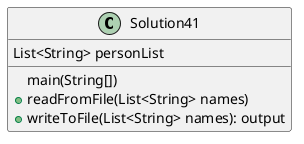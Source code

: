 @startuml
'https://plantuml.com/sequence-diagram
class Solution41 {
main(String[])
List<String> personList
'Collections.sort(personList)
+readFromFile(List<String> names)
+writeToFile(List<String> names): output
}


@enduml